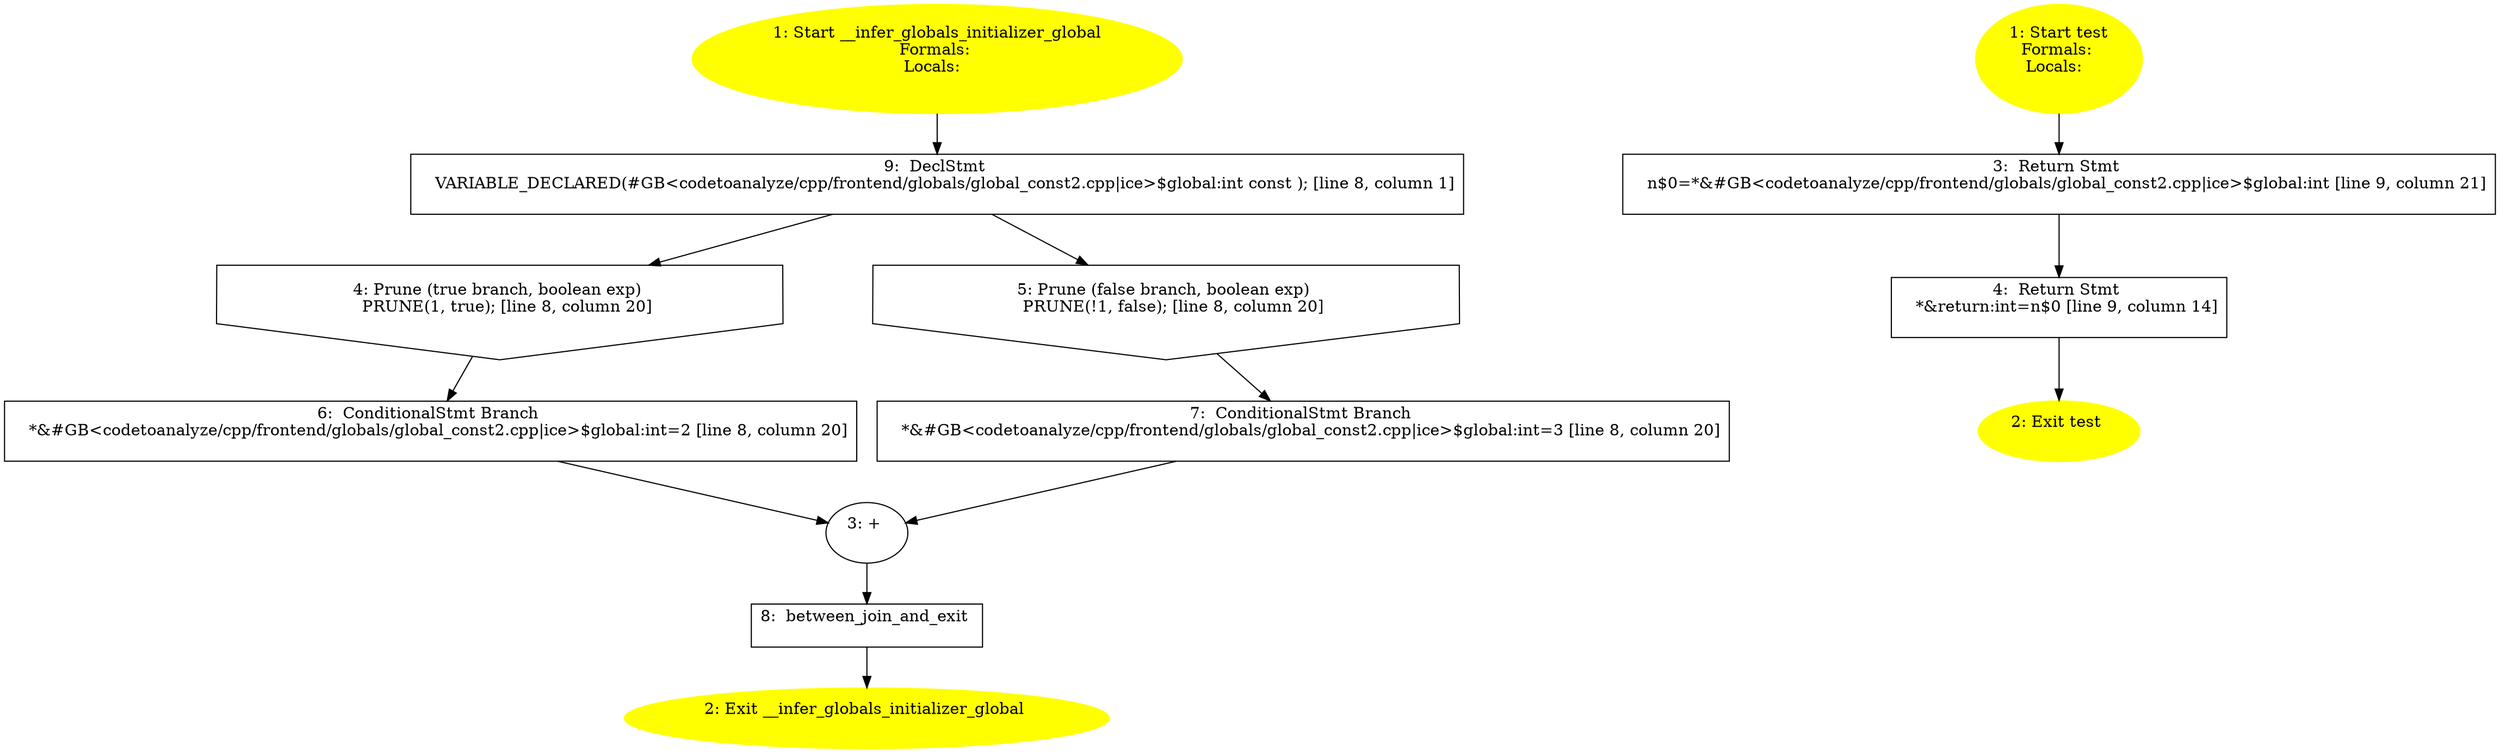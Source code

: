 /* @generated */
digraph cfg {
"__infer_globals_initializer_globa.bdc08c089842ce08_1" [label="1: Start __infer_globals_initializer_global\nFormals: \nLocals:  \n  " color=yellow style=filled]
	

	 "__infer_globals_initializer_globa.bdc08c089842ce08_1" -> "__infer_globals_initializer_globa.bdc08c089842ce08_9" ;
"__infer_globals_initializer_globa.bdc08c089842ce08_2" [label="2: Exit __infer_globals_initializer_global \n  " color=yellow style=filled]
	

"__infer_globals_initializer_globa.bdc08c089842ce08_3" [label="3: + \n  " ]
	

	 "__infer_globals_initializer_globa.bdc08c089842ce08_3" -> "__infer_globals_initializer_globa.bdc08c089842ce08_8" ;
"__infer_globals_initializer_globa.bdc08c089842ce08_4" [label="4: Prune (true branch, boolean exp) \n   PRUNE(1, true); [line 8, column 20]\n " shape="invhouse"]
	

	 "__infer_globals_initializer_globa.bdc08c089842ce08_4" -> "__infer_globals_initializer_globa.bdc08c089842ce08_6" ;
"__infer_globals_initializer_globa.bdc08c089842ce08_5" [label="5: Prune (false branch, boolean exp) \n   PRUNE(!1, false); [line 8, column 20]\n " shape="invhouse"]
	

	 "__infer_globals_initializer_globa.bdc08c089842ce08_5" -> "__infer_globals_initializer_globa.bdc08c089842ce08_7" ;
"__infer_globals_initializer_globa.bdc08c089842ce08_6" [label="6:  ConditionalStmt Branch \n   *&#GB<codetoanalyze/cpp/frontend/globals/global_const2.cpp|ice>$global:int=2 [line 8, column 20]\n " shape="box"]
	

	 "__infer_globals_initializer_globa.bdc08c089842ce08_6" -> "__infer_globals_initializer_globa.bdc08c089842ce08_3" ;
"__infer_globals_initializer_globa.bdc08c089842ce08_7" [label="7:  ConditionalStmt Branch \n   *&#GB<codetoanalyze/cpp/frontend/globals/global_const2.cpp|ice>$global:int=3 [line 8, column 20]\n " shape="box"]
	

	 "__infer_globals_initializer_globa.bdc08c089842ce08_7" -> "__infer_globals_initializer_globa.bdc08c089842ce08_3" ;
"__infer_globals_initializer_globa.bdc08c089842ce08_8" [label="8:  between_join_and_exit \n  " shape="box"]
	

	 "__infer_globals_initializer_globa.bdc08c089842ce08_8" -> "__infer_globals_initializer_globa.bdc08c089842ce08_2" ;
"__infer_globals_initializer_globa.bdc08c089842ce08_9" [label="9:  DeclStmt \n   VARIABLE_DECLARED(#GB<codetoanalyze/cpp/frontend/globals/global_const2.cpp|ice>$global:int const ); [line 8, column 1]\n " shape="box"]
	

	 "__infer_globals_initializer_globa.bdc08c089842ce08_9" -> "__infer_globals_initializer_globa.bdc08c089842ce08_4" ;
	 "__infer_globals_initializer_globa.bdc08c089842ce08_9" -> "__infer_globals_initializer_globa.bdc08c089842ce08_5" ;
"test#18241244337164948030.afc14f193ad97442_1" [label="1: Start test\nFormals: \nLocals:  \n  " color=yellow style=filled]
	

	 "test#18241244337164948030.afc14f193ad97442_1" -> "test#18241244337164948030.afc14f193ad97442_3" ;
"test#18241244337164948030.afc14f193ad97442_2" [label="2: Exit test \n  " color=yellow style=filled]
	

"test#18241244337164948030.afc14f193ad97442_3" [label="3:  Return Stmt \n   n$0=*&#GB<codetoanalyze/cpp/frontend/globals/global_const2.cpp|ice>$global:int [line 9, column 21]\n " shape="box"]
	

	 "test#18241244337164948030.afc14f193ad97442_3" -> "test#18241244337164948030.afc14f193ad97442_4" ;
"test#18241244337164948030.afc14f193ad97442_4" [label="4:  Return Stmt \n   *&return:int=n$0 [line 9, column 14]\n " shape="box"]
	

	 "test#18241244337164948030.afc14f193ad97442_4" -> "test#18241244337164948030.afc14f193ad97442_2" ;
}
